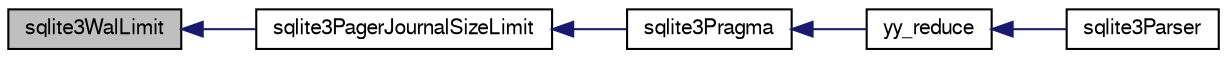 digraph "sqlite3WalLimit"
{
  edge [fontname="FreeSans",fontsize="10",labelfontname="FreeSans",labelfontsize="10"];
  node [fontname="FreeSans",fontsize="10",shape=record];
  rankdir="LR";
  Node813887 [label="sqlite3WalLimit",height=0.2,width=0.4,color="black", fillcolor="grey75", style="filled", fontcolor="black"];
  Node813887 -> Node813888 [dir="back",color="midnightblue",fontsize="10",style="solid",fontname="FreeSans"];
  Node813888 [label="sqlite3PagerJournalSizeLimit",height=0.2,width=0.4,color="black", fillcolor="white", style="filled",URL="$sqlite3_8c.html#a87ea765f77afaa37c3cc0eb1ebe90be6"];
  Node813888 -> Node813889 [dir="back",color="midnightblue",fontsize="10",style="solid",fontname="FreeSans"];
  Node813889 [label="sqlite3Pragma",height=0.2,width=0.4,color="black", fillcolor="white", style="filled",URL="$sqlite3_8c.html#a111391370f58f8e6a6eca51fd34d62ed"];
  Node813889 -> Node813890 [dir="back",color="midnightblue",fontsize="10",style="solid",fontname="FreeSans"];
  Node813890 [label="yy_reduce",height=0.2,width=0.4,color="black", fillcolor="white", style="filled",URL="$sqlite3_8c.html#a7c419a9b25711c666a9a2449ef377f14"];
  Node813890 -> Node813891 [dir="back",color="midnightblue",fontsize="10",style="solid",fontname="FreeSans"];
  Node813891 [label="sqlite3Parser",height=0.2,width=0.4,color="black", fillcolor="white", style="filled",URL="$sqlite3_8c.html#a0327d71a5fabe0b6a343d78a2602e72a"];
}
